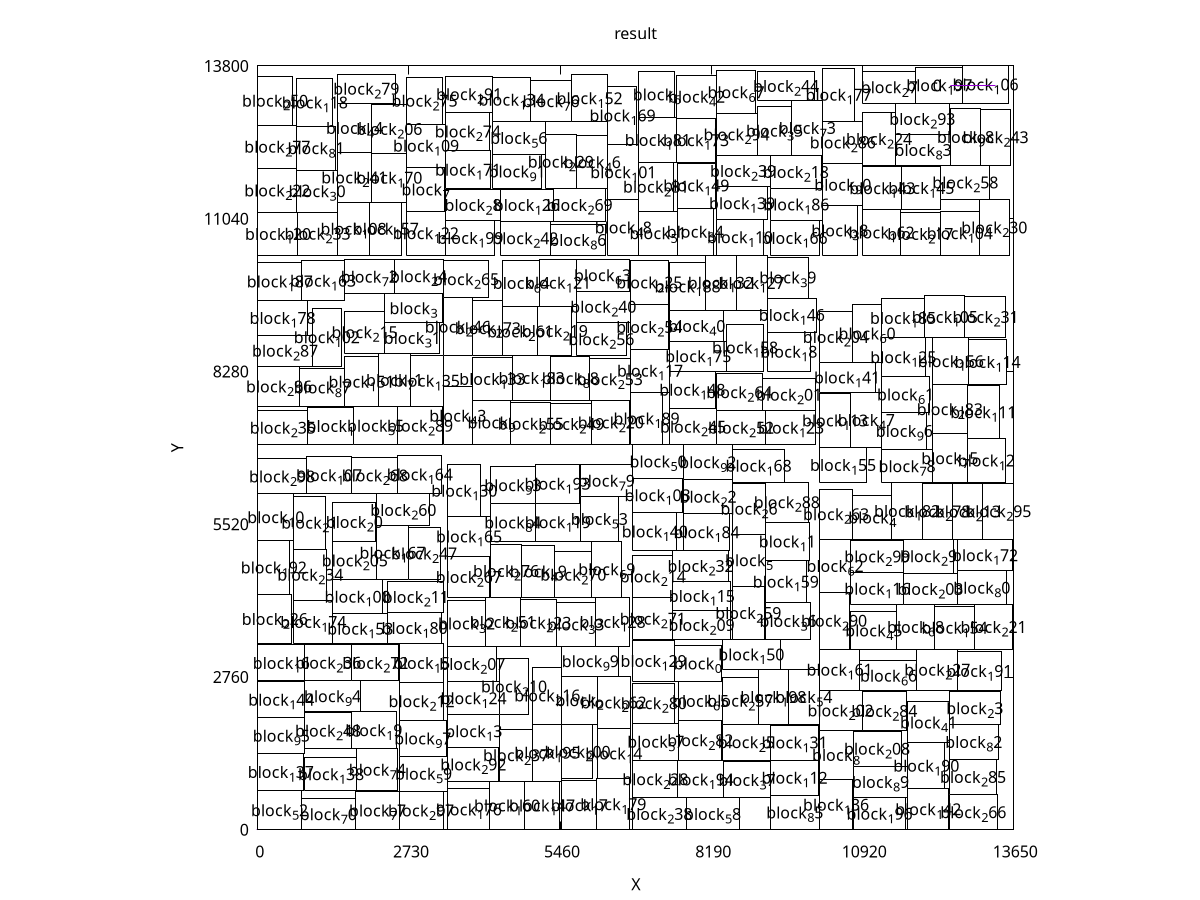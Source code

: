 reset
set size ratio -1
set title "result"
set xlabel "X"
set ylabel "Y"
set object 1 rect from 7522, 2680 to 8378, 3330
set label "block_0" at 7950, 3005 center
set object 2 rect from 900, 6957 to 1724, 7632
set label "block_1" at 1312, 7294 center
set object 3 rect from 5495, 1905 to 6130, 2775
set label "block_2" at 5812, 2340 center
set object 4 rect from 2290, 9162 to 3338, 9687
set label "block_3" at 2814, 9424 center
set object 5 rect from 10751, 5250 to 11456, 6035
set label "block_4" at 11103, 5642 center
set object 6 rect from 8577, 4398 to 9167, 5338
set label "block_5" at 8872, 4868 center
set object 7 rect from 6880, 12861 to 7535, 13706
set label "block_6" at 7207, 13283 center
set object 8 rect from 2685, 11170 to 3375, 11970
set label "block_7" at 3030, 11570 center
set object 9 rect from 10141, 900 to 10756, 1800
set label "block_8" at 10448, 1350 center
set object 10 rect from 3875, 6957 to 4565, 7762
set label "block_9" at 4220, 7359 center
set object 11 rect from 0, 5220 to 649, 6070
set label "block_10" at 324, 5645 center
set object 12 rect from 9172, 4858 to 9963, 5558
set label "block_11" at 9567, 5208 center
set object 13 rect from 12816, 6270 to 13506, 7070
set label "block_12" at 13161, 6670 center
set object 14 rect from 3435, 1485 to 4370, 2075
set label "block_13" at 3902, 1780 center
set object 15 rect from 6130, 920 to 6735, 1835
set label "block_14" at 6432, 1377 center
set object 16 rect from 2555, 2667 to 3355, 3357
set label "block_15" at 2955, 3012 center
set object 17 rect from 0, 2690 to 850, 3341
set label "block_16" at 425, 3015 center
set object 18 rect from 5495, 0 to 6120, 888
set label "block_17" at 5807, 444 center
set object 19 rect from 9201, 8287 to 9986, 8992
set label "block_18" at 9593, 8639 center
set object 20 rect from 1685, 1460 to 2504, 2135
set label "block_19" at 2094, 1797 center
set object 21 rect from 1349, 5210 to 2134, 5915
set label "block_20" at 1741, 5562 center
set object 22 rect from 649, 5072 to 1231, 6022
set label "block_21" at 940, 5547 center
set object 23 rect from 7687, 5707 to 8577, 6327
set label "block_22" at 8132, 6017 center
set object 24 rect from 12491, 1897 to 13416, 2494
set label "block_23" at 12953, 2195 center
set object 25 rect from 2460, 9687 to 3348, 10312
set label "block_24" at 2904, 9999 center
set object 26 rect from 8392, 1260 to 9257, 1900
set label "block_25" at 8824, 1580 center
set object 27 rect from 8577, 5338 to 9172, 6263
set label "block_26" at 8874, 5800 center
set object 28 rect from 10931, 13127 to 11890, 13702
set label "block_27" at 11410, 13414 center
set object 29 rect from 3395, 11007 to 4380, 11567
set label "block_28" at 3887, 11287 center
set object 30 rect from 11666, 4635 to 12566, 5250
set label "block_29" at 12116, 4942 center
set object 31 rect from 705, 11157 to 1435, 11917
set label "block_30" at 1070, 11537 center
set object 32 rect from 2290, 8610 to 3290, 9162
set label "block_31" at 2790, 8886 center
set object 33 rect from 3435, 3315 to 4105, 4140
set label "block_32" at 3770, 3727 center
set object 34 rect from 5392, 3315 to 6092, 4105
set label "block_33" at 5742, 3710 center
set object 35 rect from 7580, 10382 to 8230, 11232
set label "block_34" at 7905, 10807 center
set object 36 rect from 9021, 12187 to 9646, 13069
set label "block_35" at 9333, 12628 center
set object 37 rect from 9172, 3433 to 9989, 4108
set label "block_36" at 9580, 3770 center
set object 38 rect from 8414, 575 to 9261, 1225
set label "block_37" at 8837, 900 center
set object 39 rect from 10206, 10382 to 10826, 11272
set label "block_38" at 10516, 10827 center
set object 40 rect from 9201, 9607 to 9946, 10347
set label "block_39" at 9573, 9977 center
set object 41 rect from 7441, 8822 to 8421, 9387
set label "block_40" at 7931, 9104 center
set object 42 rect from 11741, 1570 to 12491, 2310
set label "block_41" at 12116, 1940 center
set object 43 rect from 7570, 12856 to 8280, 13636
set label "block_42" at 7925, 13246 center
set object 44 rect from 3350, 6957 to 3875, 8007
set label "block_43" at 3612, 7482 center
set object 45 rect from 1435, 12237 to 2060, 13125
set label "block_44" at 1747, 12681 center
set object 46 rect from 10716, 3265 to 11538, 3940
set label "block_45" at 11127, 3602 center
set object 47 rect from 5755, 11580 to 6325, 12545
set label "block_46" at 6040, 12062 center
set object 48 rect from 10711, 6910 to 11271, 7895
set label "block_47" at 10991, 7402 center
set object 49 rect from 6325, 10382 to 6877, 11382
set label "block_48" at 6601, 10882 center
set object 50 rect from 4772, 4195 to 5362, 5135
set label "block_49" at 5067, 4665 center
set object 51 rect from 6772, 6352 to 7687, 6957
set label "block_50" at 7229, 6654 center
set object 52 rect from 6880, 10382 to 7580, 11173
set label "block_51" at 7230, 10777 center
set object 53 rect from 0, 0 to 780, 710
set label "block_52" at 390, 355 center
set object 54 rect from 5822, 5215 to 6512, 6015
set label "block_53" at 6167, 5615 center
set object 55 rect from 9587, 1900 to 10139, 2900
set label "block_54" at 9863, 2400 center
set object 56 rect from 1724, 6957 to 2529, 7647
set label "block_55" at 2126, 7302 center
set object 57 rect from 4240, 12205 to 5190, 12789
set label "block_56" at 4715, 12497 center
set object 58 rect from 6772, 1260 to 7607, 1925
set label "block_57" at 7189, 1592 center
set object 59 rect from 7737, 0 to 8696, 575
set label "block_58" at 8216, 287 center
set object 60 rect from 2555, 700 to 3435, 1325
set label "block_59" at 2995, 1012 center
set object 61 rect from 10741, 8445 to 11271, 9490
set label "block_60" at 11006, 8967 center
set object 62 rect from 11271, 7545 to 12136, 8185
set label "block_61" at 11703, 7865 center
set object 63 rect from 10141, 4285 to 10716, 5244
set label "block_62" at 10428, 4764 center
set object 64 rect from 5749, 9732 to 6709, 10307
set label "block_63" at 6229, 10019 center
set object 65 rect from 4429, 9462 to 5094, 10292
set label "block_64" at 4761, 9877 center
set object 66 rect from 7607, 1975 to 8392, 2680
set label "block_65" at 7999, 2327 center
set object 67 rect from 10878, 2515 to 11908, 3050
set label "block_66" at 11393, 2782 center
set object 68 rect from 8280, 12937 to 8994, 13712
set label "block_67" at 8637, 13324 center
set object 69 rect from 11538, 3265 to 12230, 4065
set label "block_68" at 11884, 3665 center
set object 70 rect from 6033, 4195 to 6573, 5215
set label "block_69" at 6303, 4705 center
set object 71 rect from 780, 0 to 1765, 565
set label "block_70" at 1272, 282 center
set object 72 rect from 2180, 7647 to 2755, 8610
set label "block_71" at 2467, 8128 center
set object 73 rect from 1565, 9687 to 2460, 10302
set label "block_72" at 2012, 9994 center
set object 74 rect from 9646, 12187 to 10206, 13172
set label "block_73" at 9926, 12679 center
set object 75 rect from 1790, 710 to 2525, 1460
set label "block_74" at 2157, 1085 center
set object 76 rect from 12191, 6270 to 12816, 7152
set label "block_75" at 12503, 6711 center
set object 77 rect from 4928, 12789 to 5669, 13539
set label "block_76" at 5298, 13164 center
set object 78 rect from 1765, 0 to 2555, 700
set label "block_77" at 2160, 350 center
set object 79 rect from 11271, 6270 to 12191, 6870
set label "block_78" at 11731, 6570 center
set object 80 rect from 5822, 6015 to 6772, 6595
set label "block_79" at 6297, 6305 center
set object 81 rect from 12636, 4065 to 13526, 4685
set label "block_80" at 13081, 4375 center
set object 82 rect from 705, 11917 to 1400, 12712
set label "block_81" at 1052, 12314 center
set object 83 rect from 12491, 1277 to 13381, 1897
set label "block_82" at 12936, 1587 center
set object 84 rect from 11516, 12007 to 12516, 12562
set label "block_83" at 12016, 12284 center
set object 85 rect from 4197, 5215 to 5014, 5890
set label "block_84" at 4605, 5552 center
set object 86 rect from 9261, 0 to 10141, 625
set label "block_85" at 9701, 312 center
set object 87 rect from 5280, 10382 to 6283, 10932
set label "block_86" at 5781, 10657 center
set object 88 rect from 760, 7647 to 1565, 8332
set label "block_87" at 1162, 7989 center
set object 89 rect from 5293, 7762 to 5993, 8550
set label "block_88" at 5643, 8156 center
set object 90 rect from 10756, 583 to 11741, 1143
set label "block_89" at 11248, 863 center
set object 91 rect from 10206, 11272 to 10931, 12036
set label "block_90" at 10568, 11654 center
set object 92 rect from 4240, 11580 to 5124, 12205
set label "block_91" at 4682, 11892 center
set object 93 rect from 7687, 6327 to 8575, 6952
set label "block_92" at 8131, 6639 center
set object 94 rect from 4197, 5890 to 5017, 6565
set label "block_93" at 4607, 6227 center
set object 95 rect from 850, 2135 to 1850, 2690
set label "block_94" at 1350, 2412 center
set object 96 rect from 0, 1375 to 850, 2024
set label "block_95" at 425, 1699 center
set object 97 rect from 11271, 6870 to 12086, 7545
set label "block_96" at 11678, 7207 center
set object 98 rect from 2555, 1325 to 3405, 1977
set label "block_97" at 2980, 1651 center
set object 99 rect from 12516, 12007 to 13056, 13027
set label "block_98" at 12786, 12517 center
set object 100 rect from 5495, 2775 to 6515, 3315
set label "block_99" at 6005, 3045 center
set object 101 rect from 1349, 3907 to 2254, 4517
set label "block_100" at 1801, 4212 center
set object 102 rect from 6325, 11382 to 6880, 12382
set label "block_101" at 6602, 11882 center
set object 103 rect from 980, 8372 to 1508, 9422
set label "block_102" at 1244, 8897 center
set object 104 rect from 6772, 5737 to 7672, 6352
set label "block_103" at 7222, 6044 center
set object 105 rect from 12336, 10382 to 13031, 11177
set label "block_104" at 12683, 10779 center
set object 106 rect from 12046, 8890 to 12776, 9645
set label "block_105" at 12411, 9267 center
set object 107 rect from 12736, 13127 to 13556, 13802
set label "block_106" at 13146, 13464 center
set object 108 rect from 875, 6070 to 1694, 6745
set label "block_107" at 1284, 6407 center
set object 109 rect from 1435, 10382 to 2020, 11332
set label "block_108" at 1727, 10857 center
set object 110 rect from 2685, 11970 to 3395, 12745
set label "block_109" at 3040, 12357 center
set object 111 rect from 8280, 10382 to 9140, 11027
set label "block_110" at 8710, 10704 center
set object 112 rect from 12816, 7070 to 13398, 8020
set label "block_111" at 13107, 7545 center
set object 113 rect from 9261, 625 to 10131, 1260
set label "block_112" at 9696, 942 center
set object 114 rect from 10141, 6910 to 10711, 7880
set label "block_113" at 10426, 7395 center
set object 115 rect from 12845, 8040 to 13520, 8862
set label "block_114" at 13182, 8451 center
set object 116 rect from 7497, 3963 to 8547, 4490
set label "block_115" at 8022, 4226 center
set object 117 rect from 10716, 4065 to 11666, 4647
set label "block_116" at 11191, 4356 center
set object 118 rect from 6729, 7907 to 7441, 8682
set label "block_117" at 7085, 8294 center
set object 119 rect from 705, 12712 to 1355, 13567
set label "block_118" at 1030, 13139 center
set object 120 rect from 5017, 5215 to 5822, 5900
set label "block_119" at 5419, 5557 center
set object 121 rect from 0, 10382 to 725, 11146
set label "block_120" at 362, 10764 center
set object 122 rect from 5094, 9462 to 5749, 10302
set label "block_121" at 5421, 9882 center
set object 123 rect from 2685, 10382 to 3385, 11170
set label "block_122" at 3035, 10776 center
set object 124 rect from 9181, 6957 to 10081, 7572
set label "block_123" at 9631, 7264 center
set object 125 rect from 3435, 2075 to 4359, 2675
set label "block_124" at 3897, 2375 center
set object 126 rect from 11271, 8185 to 12056, 8890
set label "block_125" at 11663, 8537 center
set object 127 rect from 4380, 10997 to 5335, 11577
set label "block_126" at 4857, 11287 center
set object 128 rect from 8641, 9387 to 9201, 10372
set label "block_127" at 8921, 9879 center
set object 129 rect from 6092, 3315 to 6722, 4195
set label "block_128" at 6407, 3755 center
set object 130 rect from 6772, 2680 to 7522, 3418
set label "block_129" at 7147, 3049 center
set object 131 rect from 3435, 5660 to 4025, 6595
set label "block_130" at 3730, 6127 center
set object 132 rect from 9257, 1260 to 10132, 1892
set label "block_131" at 9694, 1576 center
set object 133 rect from 8086, 9387 to 8641, 10382
set label "block_132" at 8363, 9884 center
set object 134 rect from 3875, 7762 to 4600, 8527
set label "block_133" at 4237, 8144 center
set object 135 rect from 4240, 12789 to 4928, 13589
set label "block_134" at 4584, 13189 center
set object 136 rect from 2755, 7647 to 3350, 8577
set label "block_135" at 3052, 8112 center
set object 137 rect from 10141, 0 to 10753, 900
set label "block_136" at 10447, 450 center
set object 138 rect from 0, 710 to 830, 1375
set label "block_137" at 415, 1042 center
set object 139 rect from 850, 710 to 1790, 1300
set label "block_138" at 1320, 1005 center
set object 140 rect from 8280, 11027 to 9215, 11617
set label "block_139" at 8747, 11322 center
set object 141 rect from 6772, 5042 to 7567, 5737
set label "block_140" at 7169, 5389 center
set object 142 rect from 10141, 7895 to 11151, 8445
set label "block_141" at 10646, 8170 center
set object 143 rect from 11741, 0 to 12486, 740
set label "block_142" at 12113, 370 center
set object 144 rect from 10931, 11199 to 11636, 11984
set label "block_143" at 11283, 11591 center
set object 145 rect from 0, 2024 to 847, 2674
set label "block_144" at 423, 2349 center
set object 146 rect from 11636, 11199 to 12336, 11990
set label "block_145" at 11986, 11594 center
set object 147 rect from 9201, 8992 to 10096, 9607
set label "block_146" at 9648, 9299 center
set object 148 rect from 4817, 0 to 5447, 875
set label "block_147" at 5132, 437 center
set object 149 rect from 7441, 7612 to 8260, 8287
set label "block_148" at 7850, 7949 center
set object 150 rect from 7580, 11232 to 8260, 12047
set label "block_149" at 7920, 11639 center
set object 151 rect from 8392, 2903 to 9437, 3433
set label "block_150" at 8914, 3168 center
set object 152 rect from 1565, 7647 to 2180, 8547
set label "block_151" at 1872, 8097 center
set object 153 rect from 5669, 12789 to 6319, 13644
set label "block_152" at 5994, 13216 center
set object 154 rect from 1349, 3357 to 2350, 3907
set label "block_153" at 1849, 3632 center
set object 155 rect from 12230, 3265 to 12945, 4040
set label "block_154" at 12587, 3652 center
set object 156 rect from 10141, 6270 to 11001, 6910
set label "block_155" at 10571, 6590 center
set object 157 rect from 12191, 8040 to 12845, 8890
set label "block_156" at 12518, 8465 center
set object 158 rect from 2020, 10382 to 2600, 11337
set label "block_157" at 2310, 10859 center
set object 159 rect from 8476, 8287 to 9128, 9137
set label "block_158" at 8802, 8712 center
set object 160 rect from 9172, 4108 to 9907, 4858
set label "block_159" at 9539, 4483 center
set object 161 rect from 4185, 0 to 4817, 875
set label "block_160" at 4501, 437 center
set object 162 rect from 10141, 2515 to 10878, 3265
set label "block_161" at 10509, 2890 center
set object 163 rect from 10931, 10382 to 11606, 11199
set label "block_162" at 11268, 10790 center
set object 164 rect from 795, 9557 to 1558, 10282
set label "block_163" at 1176, 9919 center
set object 165 rect from 2529, 6070 to 3324, 6770
set label "block_164" at 2926, 6420 center
set object 166 rect from 3435, 4935 to 4197, 5660
set label "block_165" at 3816, 5297 center
set object 167 rect from 9255, 10382 to 10140, 11007
set label "block_166" at 9697, 10694 center
set object 168 rect from 2149, 4517 to 2713, 5492
set label "block_167" at 2431, 5004 center
set object 169 rect from 8577, 6278 to 9512, 6873
set label "block_168" at 9044, 6575 center
set object 170 rect from 6325, 12382 to 6850, 13432
set label "block_169" at 6587, 12907 center
set object 171 rect from 2060, 11337 to 2685, 12221
set label "block_170" at 2372, 11779 center
set object 172 rect from 3395, 11580 to 4195, 12269
set label "block_171" at 3795, 11924 center
set object 173 rect from 12636, 4685 to 13636, 5240
set label "block_172" at 13136, 4962 center
set object 174 rect from 7570, 12061 to 8265, 12856
set label "block_173" at 7917, 12458 center
set object 175 rect from 649, 3357 to 1349, 4148
set label "block_174" at 999, 3752 center
set object 176 rect from 7441, 8287 to 8476, 8822
set label "block_175" at 7958, 8554 center
set object 177 rect from 3435, 0 to 4185, 737
set label "block_176" at 3810, 368 center
set object 178 rect from 10206, 12798 to 10781, 13763
set label "block_177" at 10493, 13280 center
set object 179 rect from 0, 8937 to 890, 9557
set label "block_178" at 445, 9247 center
set object 180 rect from 6120, 0 to 6720, 920
set label "block_179" at 6420, 460 center
set object 181 rect from 2350, 3357 to 3315, 3932
set label "block_180" at 2832, 3644 center
set object 182 rect from 6880, 12061 to 7570, 12861
set label "block_181" at 7225, 12461 center
set object 183 rect from 11456, 5250 to 12001, 6270
set label "block_182" at 11728, 5760 center
set object 184 rect from 4600, 7762 to 5293, 8562
set label "block_183" at 4946, 8162 center
set object 185 rect from 7687, 5042 to 8522, 5707
set label "block_184" at 8104, 5374 center
set object 186 rect from 11271, 8890 to 12046, 9605
set label "block_185" at 11658, 9247 center
set object 187 rect from 9255, 11007 to 10205, 11586
set label "block_186" at 9730, 11296 center
set object 188 rect from 0, 9557 to 795, 10252
set label "block_187" at 397, 9904 center
set object 189 rect from 7441, 9387 to 8086, 10247
set label "block_188" at 7763, 9817 center
set object 190 rect from 6729, 6957 to 7311, 7907
set label "block_189" at 7020, 7432 center
set object 191 rect from 11741, 740 to 12411, 1570
set label "block_190" at 12076, 1155 center
set object 192 rect from 12644, 2515 to 13429, 3220
set label "block_191" at 13036, 2867 center
set object 193 rect from 0, 4257 to 575, 5220
set label "block_192" at 287, 4738 center
set object 194 rect from 5017, 5900 to 5810, 6600
set label "block_193" at 5413, 6250 center
set object 195 rect from 7589, 575 to 8414, 1245
set label "block_194" at 8001, 910 center
set object 196 rect from 4960, 875 to 5495, 1910
set label "block_195" at 5227, 1392 center
set object 197 rect from 10756, 0 to 11706, 583
set label "block_196" at 11231, 291 center
set object 198 rect from 11890, 13127 to 12736, 13777
set label "block_197" at 12313, 13452 center
set object 199 rect from 9037, 1900 to 9587, 2903
set label "block_198" at 9312, 2401 center
set object 200 rect from 3395, 10382 to 4280, 11007
set label "block_199" at 3837, 10694 center
set object 201 rect from 5495, 920 to 6055, 1905
set label "block_200" at 5775, 1412 center
set object 202 rect from 9116, 7575 to 10081, 8150
set label "block_201" at 9598, 7862 center
set object 203 rect from 10141, 1800 to 10916, 2515
set label "block_202" at 10528, 2157 center
set object 204 rect from 11666, 4065 to 12636, 4635
set label "block_203" at 12151, 4350 center
set object 205 rect from 10141, 8445 to 10741, 9365
set label "block_204" at 10441, 8905 center
set object 206 rect from 1349, 4517 to 2149, 5210
set label "block_205" at 1749, 4863 center
set object 207 rect from 2060, 12221 to 2685, 13106
set label "block_206" at 2372, 12663 center
set object 208 rect from 3435, 2675 to 4310, 3311
set label "block_207" at 3872, 2993 center
set object 209 rect from 10756, 1143 to 11621, 1783
set label "block_208" at 11188, 1463 center
set object 210 rect from 7497, 3433 to 8537, 3963
set label "block_209" at 8017, 3698 center
set object 211 rect from 4359, 2075 to 4899, 3100
set label "block_210" at 4629, 2587 center
set object 212 rect from 2350, 3932 to 3352, 4482
set label "block_211" at 2851, 4207 center
set object 213 rect from 2555, 1977 to 3355, 2667
set label "block_212" at 2955, 2322 center
set object 214 rect from 12551, 5250 to 13102, 6250
set label "block_213" at 12826, 5750 center
set object 215 rect from 6772, 4196 to 7497, 4958
set label "block_214" at 7134, 4577 center
set object 216 rect from 1565, 8610 to 2290, 9372
set label "block_215" at 1927, 8991 center
set object 217 rect from 4960, 1910 to 5495, 2940
set label "block_216" at 5227, 2425 center
set object 218 rect from 11606, 10382 to 12331, 11146
set label "block_217" at 11968, 10764 center
set object 219 rect from 9255, 11586 to 10180, 12181
set label "block_218" at 9717, 11883 center
set object 220 rect from 5054, 8562 to 5672, 9462
set label "block_219" at 5363, 9012 center
set object 221 rect from 6032, 6957 to 6720, 7757
set label "block_220" at 6376, 7357 center
set object 222 rect from 12945, 3265 to 13635, 4065
set label "block_221" at 13290, 3665 center
set object 223 rect from 0, 11157 to 700, 11948
set label "block_222" at 350, 11552 center
set object 224 rect from 4741, 3315 to 5392, 4165
set label "block_223" at 5066, 3740 center
set object 225 rect from 10931, 12007 to 11516, 12957
set label "block_224" at 11223, 12482 center
set object 226 rect from 6729, 9487 to 7419, 10287
set label "block_225" at 7074, 9887 center
set object 227 rect from 0, 3357 to 615, 4257
set label "block_226" at 307, 3807 center
set object 228 rect from 11908, 2515 to 12644, 3265
set label "block_227" at 12276, 2890 center
set object 229 rect from 6772, 575 to 7589, 1250
set label "block_228" at 7180, 912 center
set object 230 rect from 5190, 11580 to 5755, 12560
set label "block_229" at 5472, 12070 center
set object 231 rect from 13031, 10382 to 13583, 11382
set label "block_230" at 13307, 10882 center
set object 232 rect from 12776, 8890 to 13514, 9640
set label "block_231" at 13145, 9265 center
set object 233 rect from 7497, 4490 to 8497, 5042
set label "block_232" at 7997, 4766 center
set object 234 rect from 725, 10382 to 1435, 11157
set label "block_233" at 1080, 10769 center
set object 235 rect from 649, 4148 to 1249, 5072
set label "block_234" at 949, 4610 center
set object 236 rect from 0, 6957 to 900, 7573
set label "block_235" at 450, 7265 center
set object 237 rect from 850, 2690 to 1695, 3345
set label "block_236" at 1272, 3017 center
set object 238 rect from 4370, 875 to 4960, 1815
set label "block_237" at 4665, 1345 center
set object 239 rect from 6772, 0 to 7737, 575
set label "block_238" at 7254, 287 center
set object 240 rect from 8280, 11617 to 9255, 12187
set label "block_239" at 8767, 11902 center
set object 241 rect from 5749, 9167 to 6729, 9732
set label "block_240" at 6239, 9449 center
set object 242 rect from 1435, 11337 to 2050, 12237
set label "block_241" at 1742, 11787 center
set object 243 rect from 4380, 10382 to 5280, 10997
set label "block_242" at 4830, 10689 center
set object 244 rect from 13056, 12007 to 13601, 13022
set label "block_243" at 13328, 12514 center
set object 245 rect from 9021, 13172 to 10061, 13702
set label "block_244" at 9541, 13437 center
set object 246 rect from 7441, 6957 to 8281, 7612
set label "block_245" at 7861, 7284 center
set object 247 rect from 3350, 8562 to 3877, 9612
set label "block_246" at 3613, 9087 center
set object 248 rect from 2713, 4517 to 3294, 5467
set label "block_247" at 3003, 4992 center
set object 249 rect from 850, 1460 to 1685, 2120
set label "block_248" at 1267, 1790 center
set object 250 rect from 5295, 6957 to 6032, 7707
set label "block_249" at 5663, 7332 center
set object 251 rect from 0, 12733 to 625, 13615
set label "block_250" at 312, 13174 center
set object 252 rect from 4105, 3315 to 4741, 4190
set label "block_251" at 4423, 3752 center
set object 253 rect from 8281, 6957 to 9181, 7575
set label "block_252" at 8731, 7266 center
set object 254 rect from 5993, 7762 to 6728, 8517
set label "block_253" at 6360, 8139 center
set object 255 rect from 6729, 8682 to 7419, 9487
set label "block_254" at 7074, 9084 center
set object 256 rect from 4565, 6957 to 5295, 7712
set label "block_255" at 4930, 7334 center
set object 257 rect from 5749, 8562 to 6664, 9167
set label "block_256" at 6206, 8864 center
set object 258 rect from 8392, 1900 to 9037, 2760
set label "block_257" at 8714, 2330 center
set object 259 rect from 12336, 11382 to 13225, 12007
set label "block_258" at 12780, 11694 center
set object 260 rect from 8577, 3433 to 9147, 4398
set label "block_259" at 8862, 3915 center
set object 261 rect from 2149, 5492 to 3109, 6067
set label "block_260" at 2629, 5779 center
set object 262 rect from 4429, 8562 to 5054, 9447
set label "block_261" at 4741, 9004 center
set object 263 rect from 6130, 1835 to 6725, 2765
set label "block_262" at 6427, 2300 center
set object 264 rect from 10141, 5250 to 10751, 6155
set label "block_263" at 10446, 5702 center
set object 265 rect from 8281, 7575 to 9116, 8235
set label "block_264" at 8698, 7905 center
set object 266 rect from 3350, 9612 to 4170, 10287
set label "block_265" at 3760, 9949 center
set object 267 rect from 12491, 0 to 13366, 632
set label "block_266" at 12928, 316 center
set object 268 rect from 3435, 4195 to 4185, 4935
set label "block_267" at 3810, 4565 center
set object 269 rect from 1694, 6070 to 2529, 6735
set label "block_268" at 2111, 6402 center
set object 270 rect from 5335, 10997 to 6285, 11580
set label "block_269" at 5810, 11288 center
set object 271 rect from 5362, 4195 to 6033, 5020
set label "block_270" at 5697, 4607 center
set object 272 rect from 6772, 3433 to 7497, 4196
set label "block_271" at 7134, 3814 center
set object 273 rect from 1695, 2690 to 2549, 3340
set label "block_272" at 2122, 3015 center
set object 274 rect from 3877, 8562 to 4429, 9562
set label "block_273" at 4153, 9062 center
set object 275 rect from 3395, 12269 to 4190, 12964
set label "block_274" at 3792, 12616 center
set object 276 rect from 2685, 12745 to 3334, 13595
set label "block_275" at 3009, 13170 center
set object 277 rect from 4197, 4195 to 4772, 5158
set label "block_276" at 4484, 4676 center
set object 278 rect from 0, 11948 to 705, 12733
set label "block_277" at 352, 12340 center
set object 279 rect from 12001, 5250 to 12551, 6253
set label "block_278" at 12276, 5751 center
set object 280 rect from 1435, 13125 to 2485, 13650
set label "block_279" at 1960, 13387 center
set object 281 rect from 6772, 1925 to 7532, 2650
set label "block_280" at 7152, 2287 center
set object 282 rect from 6880, 11173 to 7505, 12061
set label "block_281" at 7192, 11617 center
set object 283 rect from 7607, 1260 to 8382, 1975
set label "block_282" at 7994, 1617 center
set object 284 rect from 12191, 7152 to 12816, 8040
set label "block_283" at 12503, 7596 center
set object 285 rect from 10916, 1800 to 11721, 2490
set label "block_284" at 11318, 2145 center
set object 286 rect from 12491, 632 to 13351, 1277
set label "block_285" at 12921, 954 center
set object 287 rect from 10206, 12036 to 10931, 12798
set label "block_286" at 10568, 12417 center
set object 288 rect from 0, 8372 to 980, 8937
set label "block_287" at 490, 8654 center
set object 289 rect from 9172, 5558 to 9942, 6278
set label "block_288" at 9557, 5918 center
set object 290 rect from 2529, 6957 to 3334, 7642
set label "block_289" at 2931, 7299 center
set object 291 rect from 10141, 3265 to 10681, 4285
set label "block_290" at 10411, 3775 center
set object 292 rect from 3395, 12964 to 4240, 13619
set label "block_291" at 3817, 13291 center
set object 293 rect from 3435, 875 to 4345, 1485
set label "block_292" at 3890, 1180 center
set object 294 rect from 11516, 12562 to 12491, 13127
set label "block_293" at 12003, 12844 center
set object 295 rect from 8280, 12187 to 9021, 12937
set label "block_294" at 8650, 12562 center
set object 296 rect from 13102, 5250 to 13652, 6260
set label "block_295" at 13377, 5755 center
set object 297 rect from 0, 7647 to 760, 8372
set label "block_296" at 380, 8009 center
set object 298 rect from 2555, 0 to 3346, 700
set label "block_297" at 2950, 350 center
set object 299 rect from 0, 6070 to 875, 6700
set label "block_298" at 437, 6385 center
set object 300 rect from 10716, 4647 to 11666, 5230
set label "block_299" at 11191, 4938 center
set xtics 2730
set ytics 2760
plot [0:13652][0:13802]0
set terminal png size 1024, 768
set output "output.png"
replot
